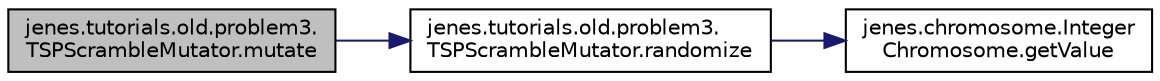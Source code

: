 digraph "jenes.tutorials.old.problem3.TSPScrambleMutator.mutate"
{
  edge [fontname="Helvetica",fontsize="10",labelfontname="Helvetica",labelfontsize="10"];
  node [fontname="Helvetica",fontsize="10",shape=record];
  rankdir="LR";
  Node1 [label="jenes.tutorials.old.problem3.\lTSPScrambleMutator.mutate",height=0.2,width=0.4,color="black", fillcolor="grey75", style="filled" fontcolor="black"];
  Node1 -> Node2 [color="midnightblue",fontsize="10",style="solid",fontname="Helvetica"];
  Node2 [label="jenes.tutorials.old.problem3.\lTSPScrambleMutator.randomize",height=0.2,width=0.4,color="black", fillcolor="white", style="filled",URL="$classjenes_1_1tutorials_1_1old_1_1problem3_1_1_t_s_p_scramble_mutator.html#aa32403f391bb9ddffb1145b4d852187d"];
  Node2 -> Node3 [color="midnightblue",fontsize="10",style="solid",fontname="Helvetica"];
  Node3 [label="jenes.chromosome.Integer\lChromosome.getValue",height=0.2,width=0.4,color="black", fillcolor="white", style="filled",URL="$classjenes_1_1chromosome_1_1_integer_chromosome.html#a5bc96e2224ca980bd9e13e0416426e1d"];
}

